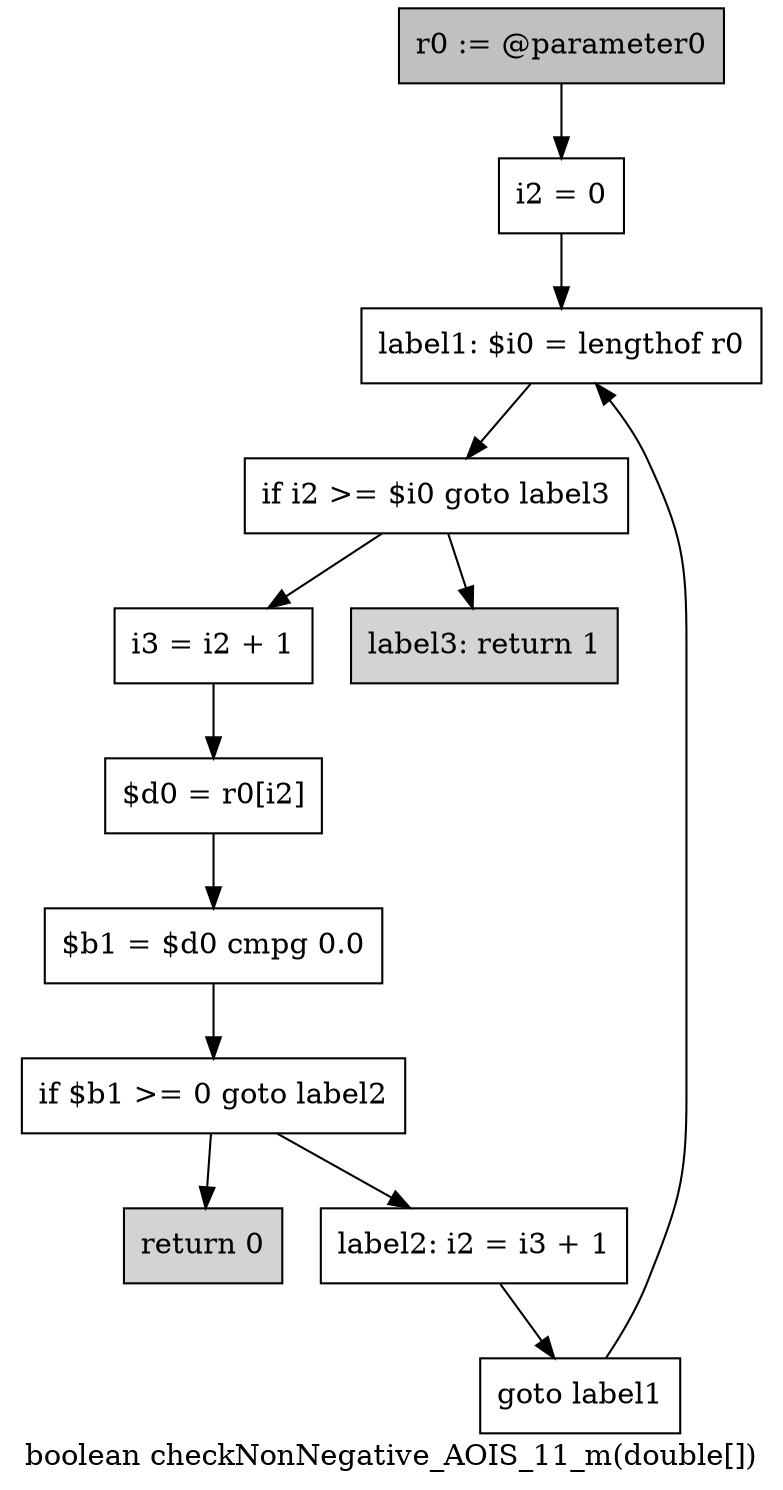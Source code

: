 digraph "boolean checkNonNegative_AOIS_11_m(double[])" {
    label="boolean checkNonNegative_AOIS_11_m(double[])";
    node [shape=box];
    "0" [style=filled,fillcolor=gray,label="r0 := @parameter0",];
    "1" [label="i2 = 0",];
    "0"->"1";
    "2" [label="label1: $i0 = lengthof r0",];
    "1"->"2";
    "3" [label="if i2 >= $i0 goto label3",];
    "2"->"3";
    "4" [label="i3 = i2 + 1",];
    "3"->"4";
    "11" [style=filled,fillcolor=lightgray,label="label3: return 1",];
    "3"->"11";
    "5" [label="$d0 = r0[i2]",];
    "4"->"5";
    "6" [label="$b1 = $d0 cmpg 0.0",];
    "5"->"6";
    "7" [label="if $b1 >= 0 goto label2",];
    "6"->"7";
    "8" [style=filled,fillcolor=lightgray,label="return 0",];
    "7"->"8";
    "9" [label="label2: i2 = i3 + 1",];
    "7"->"9";
    "10" [label="goto label1",];
    "9"->"10";
    "10"->"2";
}
